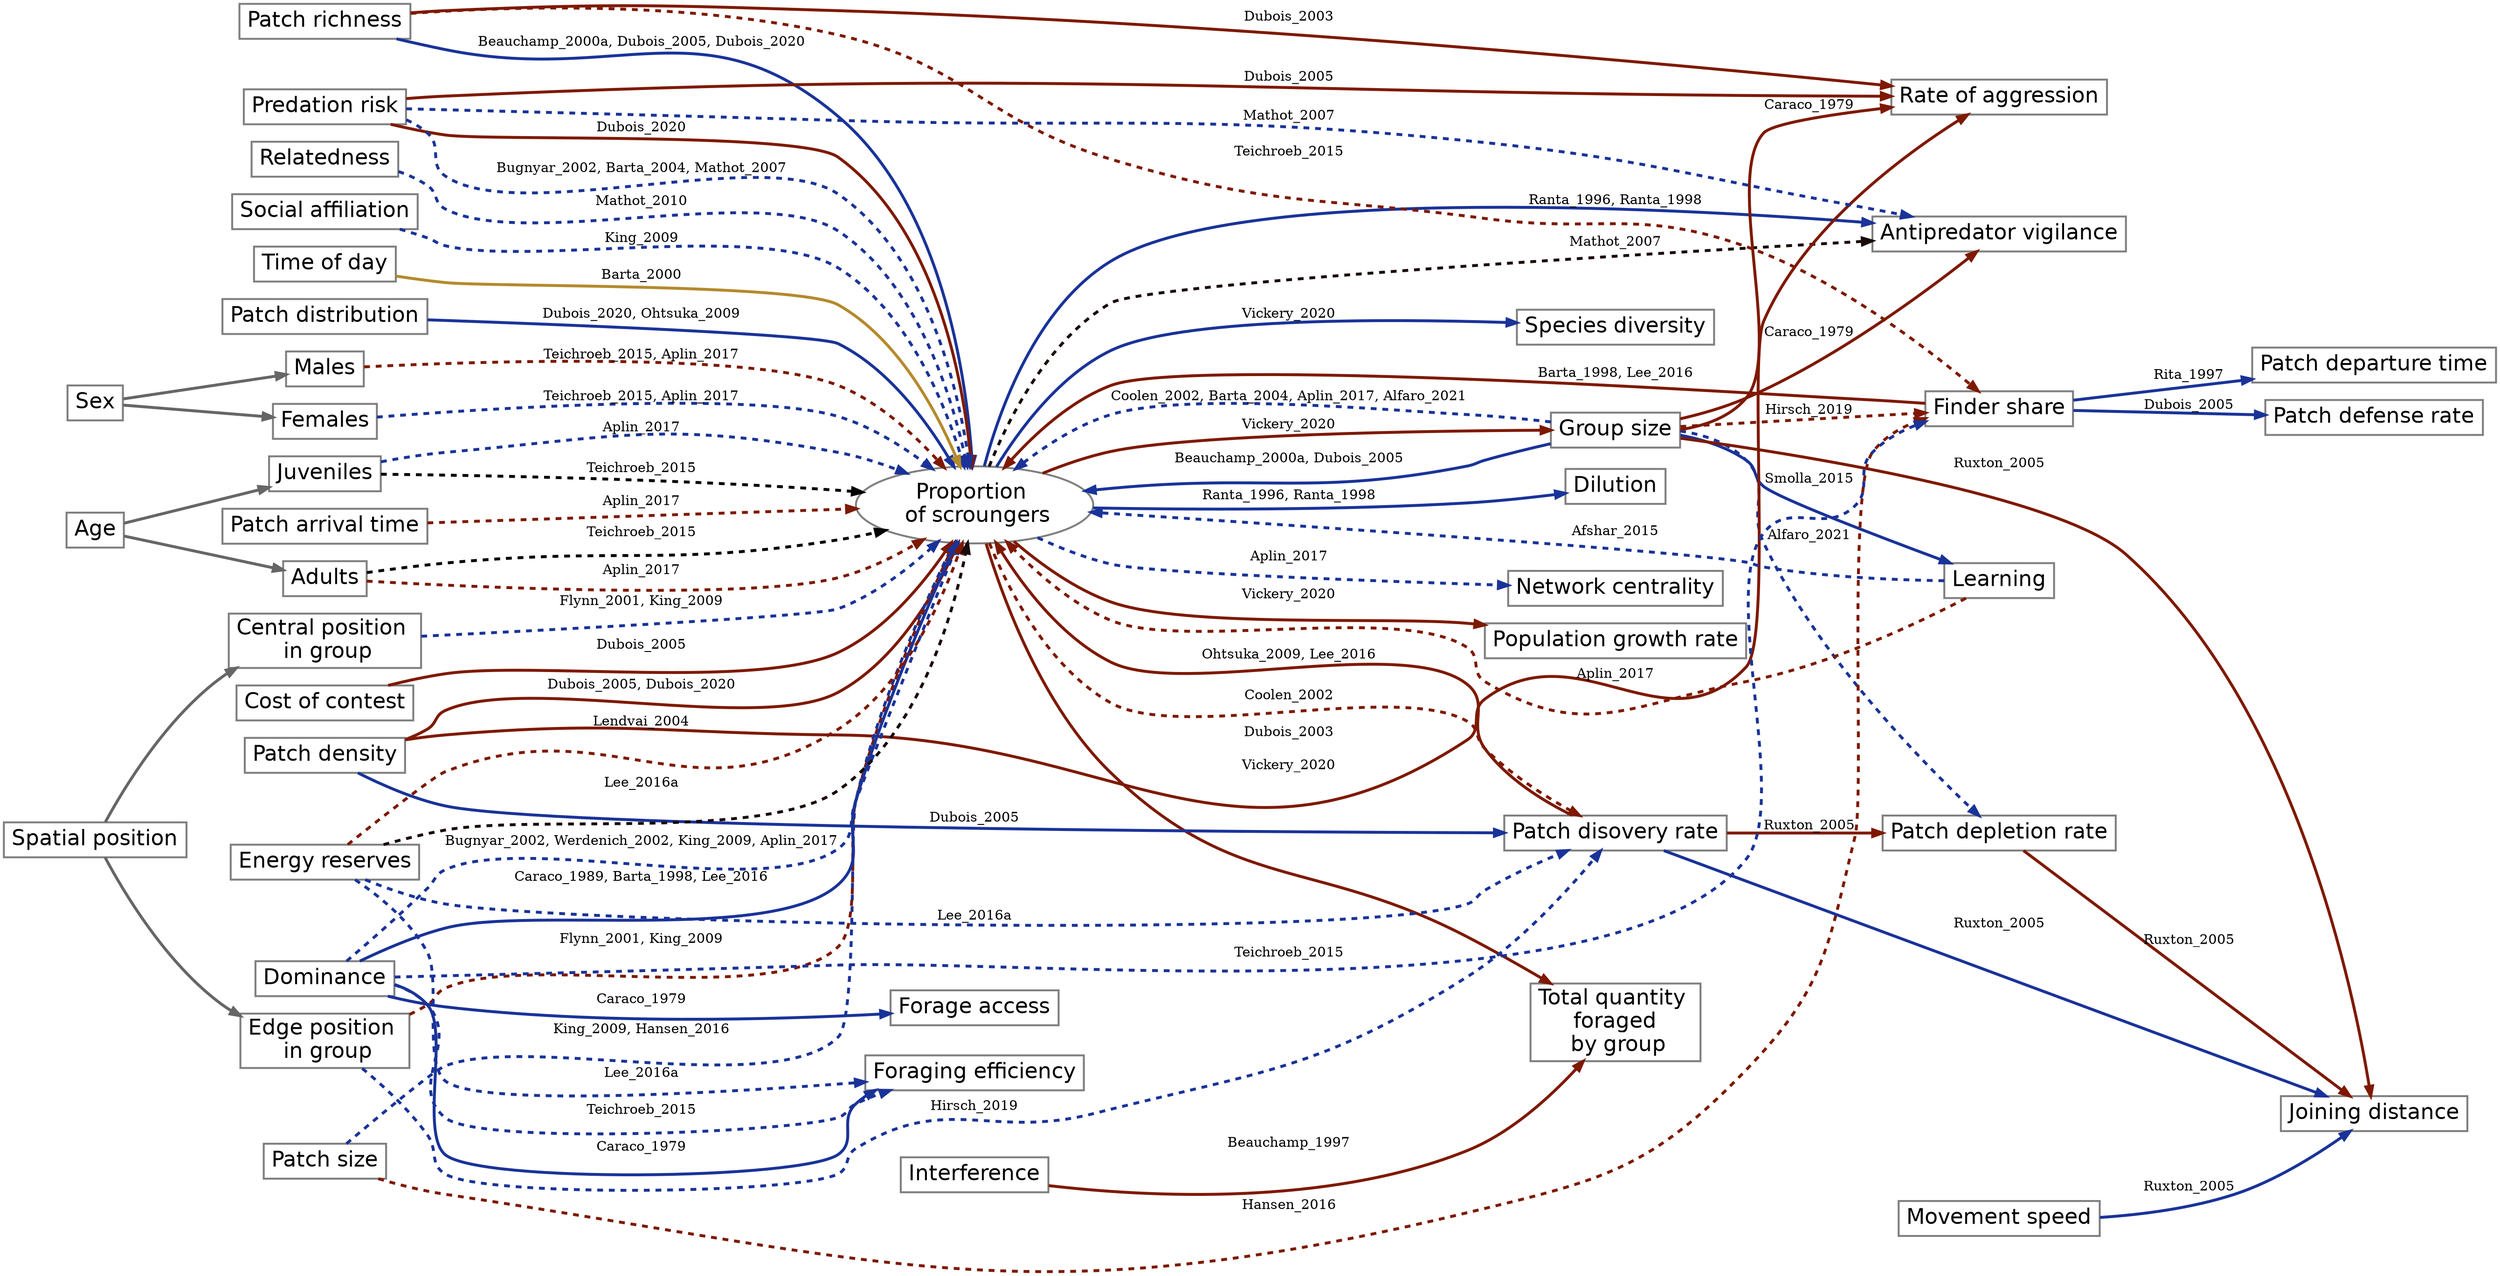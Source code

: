 digraph decision_tree {

	graph []
  	rankdir = LR
	node [fontsize = 22, shape = box, fontname = Helvetica, penwidth = 2, color = grey50]
	edge [penwidth = 3]

	// Nodes ---------------------------------------------------
	prop_scroung [label = "Proportion \n of scroungers", shape = ellipse]
	group_size [label = "Group size"]

	//soc_forag [label = "Social foraging"]
	//sol_forag [label = "Solitary foraging"]
	interf [label = "Interference"]

	find_share [label = "Finder share"]
	forag_eff [label = "Foraging efficiency"]
	forag_acc [label = "Forage access"]

	patch_depart [label = "Patch departure time"]
	patch_dens [label = "Patch density"]
	patch_rich [label = "Patch richness"]
	patch_dist [label = "Patch distribution"]
	patch_size [label = "Patch size"]
	patch_discov [label = "Patch disovery rate"]
	patch_deplet [label = "Patch depletion rate"]
	//patch_exploit	[label = "Patch exploitation rate"]
	patch_arrive [label = "Patch arrival time"]

	//resource_mono [label = "Resource monopolizability"]

	pred_risk [label = "Predation risk"]
	vig [label = "Antipredator vigilance"]

	//info_asym [label = "Information asymmetry"]
	//info_sym [label = "Information symmetry"]

	move_speed [label = "Movement speed"]
	// move_cost [label = "Movement cost"]

	spatial_pos [label = "Spatial position"]
	central_pos [label = "Central position \n in group"]
	edge_pos [label = "Edge position \n in group"]

	learn [label = "Learning"]

	rate_agg [label = "Rate of aggression"]
	cost_cont [label = "Cost of contest"]
	patch_defend [label = "Patch defense rate"]

	dominance [label = "Dominance"]
	//dominant [label = "Dominant"]
	//subord [label = "Subordinate"]

	related [label = "Relatedness"]
	soc_affil [label = "Social affiliation"]
	net_cent [label = "Network centrality"]

	tod [label = "Time of day"]
	energ_res [label = "Energy reserves"]

	pop_growth_rate [label = "Population growth rate"]
	tot_food [label = "Total quantity \n foraged \n by group"]
	// interspecific_comp [label = "Interspecific competition"]
	species_div [label = "Species diversity"]

	dilution [label = "Dilution"]

	join_dist [label = "Joining distance"]

	sex [label = "Sex"]
	male [label = "Males"]
	female [label = "Females"]

	age [label = "Age"]
	adult [ label = "Adults"]
	juv [label = "Juveniles"]


	// Edges ---------------------------------------------------
	// beige - #f1a340
	// purple - #998ec3
	// type +, -, U, 0

	// Model ===================================================
	cost_cont -> prop_scroung [label = "Dubois_2005", color = "#7E1900", style = "solid"]

	dominance -> forag_eff [label = "Caraco_1979", color = "#1A3399", style = "solid"]
	dominance -> forag_acc [label = "Caraco_1979", color = "#1A3399", style = "solid"]
	dominance -> prop_scroung [label = "Caraco_1989, Barta_1998, Lee_2016", color = "#1A3399", style = "solid"]


	find_share -> prop_scroung [label = "Barta_1998, Lee_2016", color = "#7E1900", style = "solid"]
	find_share -> patch_defend [label = "Dubois_2005", color = "#1A3399", style = "solid"]
	find_share -> patch_depart [label = "Rita_1997", color = "#1A3399", style = "solid"]


	group_size -> rate_agg [label = "Caraco_1979", color = "#7E1900", style = "solid"]
	group_size -> learn [label = "Smolla_2015", color = "#1A3399", style = "solid"]
	group_size -> prop_scroung [label = "Beauchamp_2000a, Dubois_2005", color = "#1A3399", style = "solid"]
	group_size -> join_dist [label = "Ruxton_2005", color = "#7E1900", style = "solid"]


	interf -> tot_food [label = "Beauchamp_1997", color = "#7E1900", style = "solid"]


	move_speed -> join_dist [label = "Ruxton_2005", color = "#1A3399", style = "solid"]


	patch_dens -> prop_scroung [label = "Dubois_2005, Dubois_2020", color = "#7E1900", style = "solid"]
	patch_dens -> rate_agg [label = "Dubois_2003", color = "#7E1900", style = "solid"]
	patch_dens -> patch_discov [label = "Dubois_2005", color = "#1A3399", style = "solid"]

	patch_deplet -> join_dist [label = "Ruxton_2005", color = "#7E1900", style = "solid"]

	patch_discov -> prop_scroung [label = "Ohtsuka_2009, Lee_2016", color = "#7E1900", style = "solid"]
	patch_discov -> join_dist [label = "Ruxton_2005", color = "#1A3399", style = "solid"]
	patch_discov -> patch_deplet [label = "Ruxton_2005", color = "#7E1900", style = "solid"]

	patch_dist -> prop_scroung [label = "Dubois_2020, Ohtsuka_2009", color = "#1A3399", style = "solid"]

	patch_rich -> rate_agg [label = "Dubois_2003", color = "#7E1900", style = "solid"]
	patch_rich -> prop_scroung [label = "Beauchamp_2000a, Dubois_2005, Dubois_2020", color = "#1A3399", style = "solid"]


	pred_risk -> rate_agg [label = "Dubois_2005", color = "#7E1900", style = "solid"]
	pred_risk -> prop_scroung [label = "Dubois_2020", color = "#7E1900", style = "solid"]


	tod -> prop_scroung [label = "Barta_2000", color = "#B48A2C", style = "solid"]


	// Group
	prop_scroung -> dilution [label = "Ranta_1996, Ranta_1998", color = "#1A3399", style = "solid"]
	prop_scroung -> vig [label = "Ranta_1996, Ranta_1998", color = "#1A3399", style = "solid"]
	prop_scroung -> tot_food [label = "Vickery_2020", color = "#7E1900", style = "solid"]
	prop_scroung -> group_size [label = "Vickery_2020", color = "#7E1900", style = "solid"]
	prop_scroung -> pop_growth_rate [label = "Vickery_2020", color = "#7E1900", style = "solid"]
	prop_scroung -> species_div [label = "Vickery_2020", color = "#1A3399", style = "solid"]

	group_size -> vig [label = "Caraco_1979", color = "#7E1900", style = "solid"]


	// Empirical ===============================================
	sex -> male  [color = "grey40"]
	sex -> female  [color = "grey40"]
	male -> prop_scroung [label = "Teichroeb_2015, Aplin_2017", color = "#7E1900", style = "dashed"]
	female -> prop_scroung [label = "Teichroeb_2015, Aplin_2017", color = "#1A3399", style = "dashed"]

	age -> adult  [color = "grey40"]
	age -> juv  [color = "grey40"]
	adult -> prop_scroung [label = "Aplin_2017", color = "#7E1900", style = "dashed"]
	adult -> prop_scroung [label = "Teichroeb_2015", color = "black", style = "dashed"]
	juv -> prop_scroung [label = "Aplin_2017", color = "#1A3399", style = "dashed"]
	juv -> prop_scroung [label = "Teichroeb_2015", color = "black", style = "dashed"]

	soc_affil -> prop_scroung [label = "King_2009", color = "#1A3399", style = "dashed"]
	dominance -> prop_scroung [label = "Bugnyar_2002, Werdenich_2002, King_2009, Aplin_2017", color = "#1A3399", style = "dashed"]


	dominance -> forag_eff [label = "Teichroeb_2015", color = "#1A3399", style = "dashed"]
	dominance -> find_share [label = "Teichroeb_2015", color = "#1A3399", style = "dashed"]

	prop_scroung -> net_cent [label = "Aplin_2017", color = "#1A3399", style = "dashed"]

	pred_risk -> prop_scroung [label = "Bugnyar_2002, Barta_2004, Mathot_2007", color = "#1A3399", style = "dashed"]
	pred_risk -> vig [label = "Mathot_2007", color = "#1A3399", style = "dashed"]
	prop_scroung -> vig [label = "Mathot_2007", color = "#180B09", style = "dashed"]

	patch_size -> find_share [label = "Hansen_2016", color = "#7E1900", style = "dashed"]
	patch_rich -> find_share [label = "Teichroeb_2015", color = "#7E1900", style = "dashed"]
	group_size -> find_share [label = "Hirsch_2019", color = "#7E1900", style = "dashed"]

	energ_res -> prop_scroung [label = "Lendvai_2004", color = "#7E1900", style = "dashed"]
	energ_res -> prop_scroung [label = "Lee_2016a", color = "#180B09", style = "dashed"]
	energ_res -> patch_discov [label = "Lee_2016a", color = "#1A3399", style = "dashed"]
	energ_res -> forag_eff [label = "Lee_2016a", color = "#1A3399", style = "dashed"]

	spatial_pos -> central_pos  [color = "grey40"]
	spatial_pos -> edge_pos  [color = "grey40"]
	central_pos -> prop_scroung [label = "Flynn_2001, King_2009", color = "#1A3399", style = "dashed"]
	edge_pos -> prop_scroung [label = "Flynn_2001, King_2009", color = "#7E1900", style = "dashed"]
	edge_pos -> patch_discov [label = "Hirsch_2019", color = "#1A3399", style = "dashed"]

	related -> prop_scroung [label = "Mathot_2010", color = "#1A3399", style = "dashed"]

	learn -> prop_scroung [label = "Aplin_2017", color = "#7E1900", style = "dashed"]
	learn -> prop_scroung [label = "Afshar_2015", color = "#1A3399", style = "dashed"]

	group_size -> prop_scroung [label = "Coolen_2002, Barta_2004, Aplin_2017, Alfaro_2021", color = "#1A3399", style = "dashed"]
	group_size -> patch_deplet [label = "Alfaro_2021", color = "#1A3399", style = "dashed"]

	prop_scroung -> patch_discov [label = "Coolen_2002", color = "#7E1900", style = "dashed"]

	patch_size -> prop_scroung [label = "King_2009, Hansen_2016", color = "#1A3399", style = "dashed"]
	//patch_size -> sol_forag [label = "King_2009", color = "#7E1900", style = "dashed"]

	patch_arrive -> prop_scroung [label = "Aplin_2017", color = "#7E1900", style = "dashed"]



	}
